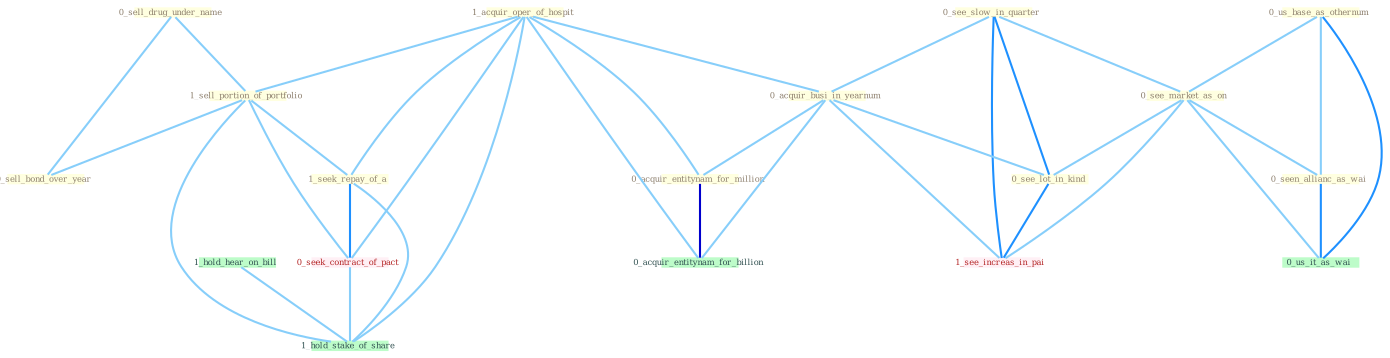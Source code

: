 Graph G{ 
    node
    [shape=polygon,style=filled,width=.5,height=.06,color="#BDFCC9",fixedsize=true,fontsize=4,
    fontcolor="#2f4f4f"];
    {node
    [color="#ffffe0", fontcolor="#8b7d6b"] "1_acquir_oper_of_hospit " "0_us_base_as_othernum " "0_sell_drug_under_name " "1_sell_portion_of_portfolio " "0_see_slow_in_quarter " "0_acquir_busi_in_yearnum " "0_see_market_as_on " "0_see_lot_in_kind " "0_sell_bond_over_year " "0_seen_allianc_as_wai " "1_seek_repay_of_a " "0_acquir_entitynam_for_million "}
{node [color="#fff0f5", fontcolor="#b22222"] "0_seek_contract_of_pact " "1_see_increas_in_pai "}
edge [color="#B0E2FF"];

	"1_acquir_oper_of_hospit " -- "1_sell_portion_of_portfolio " [w="1", color="#87cefa" ];
	"1_acquir_oper_of_hospit " -- "0_acquir_busi_in_yearnum " [w="1", color="#87cefa" ];
	"1_acquir_oper_of_hospit " -- "1_seek_repay_of_a " [w="1", color="#87cefa" ];
	"1_acquir_oper_of_hospit " -- "0_acquir_entitynam_for_million " [w="1", color="#87cefa" ];
	"1_acquir_oper_of_hospit " -- "0_seek_contract_of_pact " [w="1", color="#87cefa" ];
	"1_acquir_oper_of_hospit " -- "0_acquir_entitynam_for_billion " [w="1", color="#87cefa" ];
	"1_acquir_oper_of_hospit " -- "1_hold_stake_of_share " [w="1", color="#87cefa" ];
	"0_us_base_as_othernum " -- "0_see_market_as_on " [w="1", color="#87cefa" ];
	"0_us_base_as_othernum " -- "0_seen_allianc_as_wai " [w="1", color="#87cefa" ];
	"0_us_base_as_othernum " -- "0_us_it_as_wai " [w="2", color="#1e90ff" , len=0.8];
	"0_sell_drug_under_name " -- "1_sell_portion_of_portfolio " [w="1", color="#87cefa" ];
	"0_sell_drug_under_name " -- "0_sell_bond_over_year " [w="1", color="#87cefa" ];
	"1_sell_portion_of_portfolio " -- "0_sell_bond_over_year " [w="1", color="#87cefa" ];
	"1_sell_portion_of_portfolio " -- "1_seek_repay_of_a " [w="1", color="#87cefa" ];
	"1_sell_portion_of_portfolio " -- "0_seek_contract_of_pact " [w="1", color="#87cefa" ];
	"1_sell_portion_of_portfolio " -- "1_hold_stake_of_share " [w="1", color="#87cefa" ];
	"0_see_slow_in_quarter " -- "0_acquir_busi_in_yearnum " [w="1", color="#87cefa" ];
	"0_see_slow_in_quarter " -- "0_see_market_as_on " [w="1", color="#87cefa" ];
	"0_see_slow_in_quarter " -- "0_see_lot_in_kind " [w="2", color="#1e90ff" , len=0.8];
	"0_see_slow_in_quarter " -- "1_see_increas_in_pai " [w="2", color="#1e90ff" , len=0.8];
	"0_acquir_busi_in_yearnum " -- "0_see_lot_in_kind " [w="1", color="#87cefa" ];
	"0_acquir_busi_in_yearnum " -- "0_acquir_entitynam_for_million " [w="1", color="#87cefa" ];
	"0_acquir_busi_in_yearnum " -- "0_acquir_entitynam_for_billion " [w="1", color="#87cefa" ];
	"0_acquir_busi_in_yearnum " -- "1_see_increas_in_pai " [w="1", color="#87cefa" ];
	"0_see_market_as_on " -- "0_see_lot_in_kind " [w="1", color="#87cefa" ];
	"0_see_market_as_on " -- "0_seen_allianc_as_wai " [w="1", color="#87cefa" ];
	"0_see_market_as_on " -- "0_us_it_as_wai " [w="1", color="#87cefa" ];
	"0_see_market_as_on " -- "1_see_increas_in_pai " [w="1", color="#87cefa" ];
	"0_see_lot_in_kind " -- "1_see_increas_in_pai " [w="2", color="#1e90ff" , len=0.8];
	"0_seen_allianc_as_wai " -- "0_us_it_as_wai " [w="2", color="#1e90ff" , len=0.8];
	"1_seek_repay_of_a " -- "0_seek_contract_of_pact " [w="2", color="#1e90ff" , len=0.8];
	"1_seek_repay_of_a " -- "1_hold_stake_of_share " [w="1", color="#87cefa" ];
	"0_acquir_entitynam_for_million " -- "0_acquir_entitynam_for_billion " [w="3", color="#0000cd" , len=0.6];
	"0_seek_contract_of_pact " -- "1_hold_stake_of_share " [w="1", color="#87cefa" ];
	"1_hold_hear_on_bill " -- "1_hold_stake_of_share " [w="1", color="#87cefa" ];
}